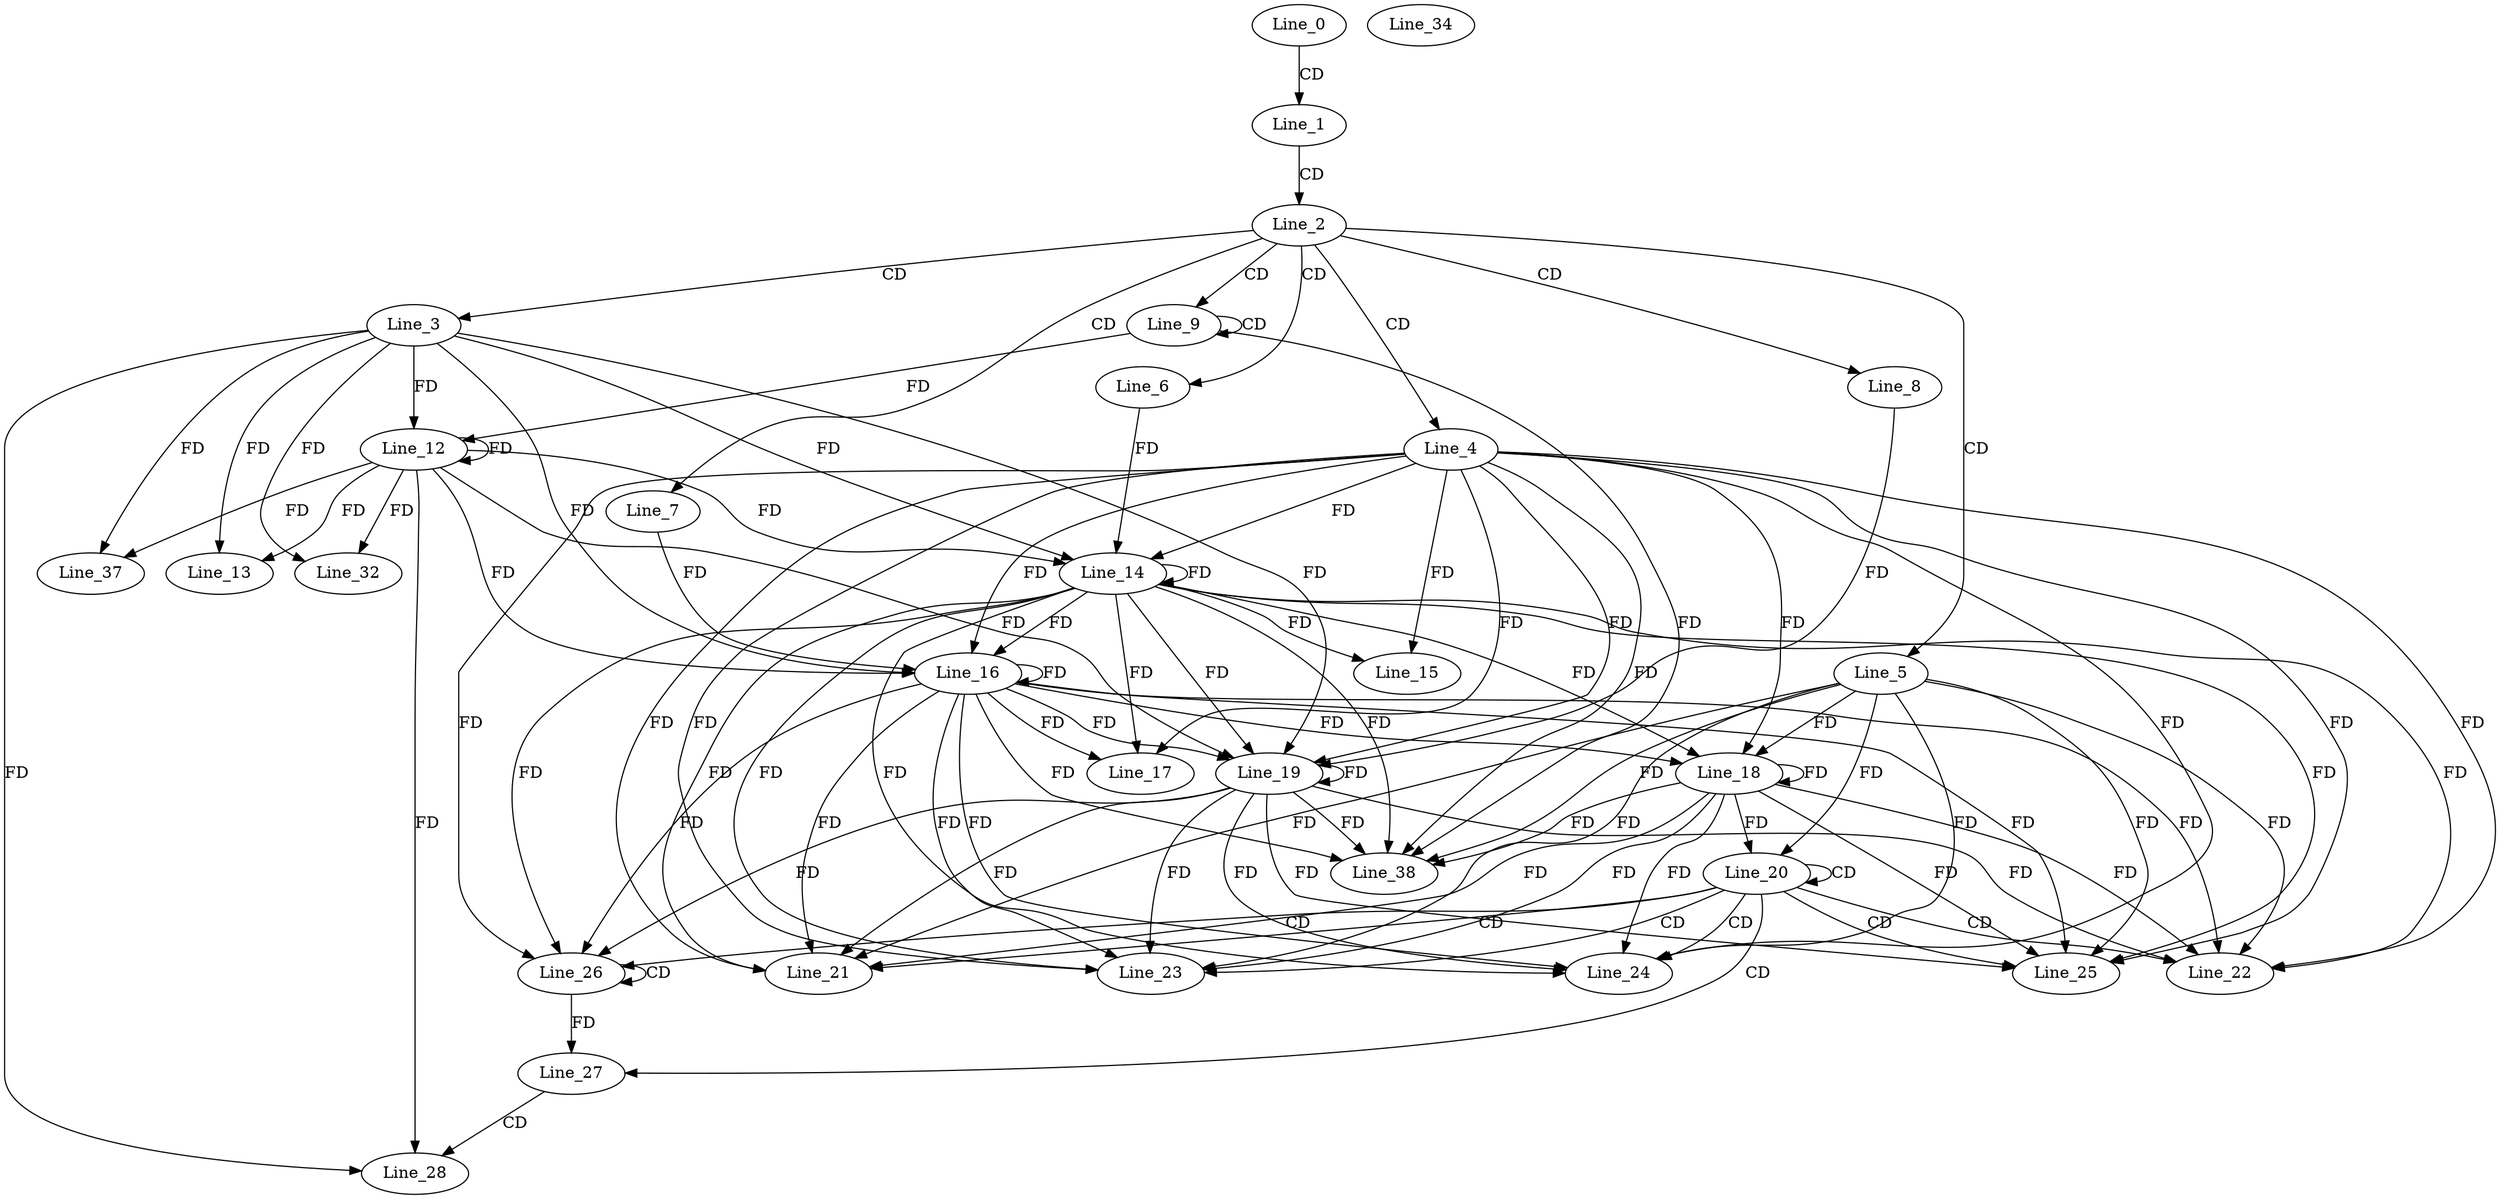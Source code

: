 digraph G {
  Line_0;
  Line_1;
  Line_2;
  Line_3;
  Line_4;
  Line_5;
  Line_6;
  Line_7;
  Line_8;
  Line_9;
  Line_9;
  Line_12;
  Line_12;
  Line_13;
  Line_14;
  Line_14;
  Line_15;
  Line_16;
  Line_16;
  Line_17;
  Line_18;
  Line_18;
  Line_19;
  Line_19;
  Line_20;
  Line_20;
  Line_21;
  Line_21;
  Line_22;
  Line_22;
  Line_23;
  Line_23;
  Line_24;
  Line_24;
  Line_25;
  Line_25;
  Line_26;
  Line_26;
  Line_27;
  Line_28;
  Line_32;
  Line_34;
  Line_37;
  Line_38;
  Line_0 -> Line_1 [ label="CD" ];
  Line_1 -> Line_2 [ label="CD" ];
  Line_2 -> Line_3 [ label="CD" ];
  Line_2 -> Line_4 [ label="CD" ];
  Line_2 -> Line_5 [ label="CD" ];
  Line_2 -> Line_6 [ label="CD" ];
  Line_2 -> Line_7 [ label="CD" ];
  Line_2 -> Line_8 [ label="CD" ];
  Line_2 -> Line_9 [ label="CD" ];
  Line_9 -> Line_9 [ label="CD" ];
  Line_3 -> Line_12 [ label="FD" ];
  Line_12 -> Line_12 [ label="FD" ];
  Line_9 -> Line_12 [ label="FD" ];
  Line_3 -> Line_13 [ label="FD" ];
  Line_12 -> Line_13 [ label="FD" ];
  Line_4 -> Line_14 [ label="FD" ];
  Line_14 -> Line_14 [ label="FD" ];
  Line_3 -> Line_14 [ label="FD" ];
  Line_12 -> Line_14 [ label="FD" ];
  Line_6 -> Line_14 [ label="FD" ];
  Line_4 -> Line_15 [ label="FD" ];
  Line_14 -> Line_15 [ label="FD" ];
  Line_4 -> Line_16 [ label="FD" ];
  Line_14 -> Line_16 [ label="FD" ];
  Line_16 -> Line_16 [ label="FD" ];
  Line_3 -> Line_16 [ label="FD" ];
  Line_12 -> Line_16 [ label="FD" ];
  Line_7 -> Line_16 [ label="FD" ];
  Line_4 -> Line_17 [ label="FD" ];
  Line_14 -> Line_17 [ label="FD" ];
  Line_16 -> Line_17 [ label="FD" ];
  Line_5 -> Line_18 [ label="FD" ];
  Line_18 -> Line_18 [ label="FD" ];
  Line_4 -> Line_18 [ label="FD" ];
  Line_14 -> Line_18 [ label="FD" ];
  Line_16 -> Line_18 [ label="FD" ];
  Line_4 -> Line_19 [ label="FD" ];
  Line_14 -> Line_19 [ label="FD" ];
  Line_16 -> Line_19 [ label="FD" ];
  Line_19 -> Line_19 [ label="FD" ];
  Line_3 -> Line_19 [ label="FD" ];
  Line_12 -> Line_19 [ label="FD" ];
  Line_8 -> Line_19 [ label="FD" ];
  Line_20 -> Line_20 [ label="CD" ];
  Line_5 -> Line_20 [ label="FD" ];
  Line_18 -> Line_20 [ label="FD" ];
  Line_20 -> Line_21 [ label="CD" ];
  Line_4 -> Line_21 [ label="FD" ];
  Line_14 -> Line_21 [ label="FD" ];
  Line_16 -> Line_21 [ label="FD" ];
  Line_19 -> Line_21 [ label="FD" ];
  Line_5 -> Line_21 [ label="FD" ];
  Line_18 -> Line_21 [ label="FD" ];
  Line_20 -> Line_22 [ label="CD" ];
  Line_4 -> Line_22 [ label="FD" ];
  Line_14 -> Line_22 [ label="FD" ];
  Line_16 -> Line_22 [ label="FD" ];
  Line_19 -> Line_22 [ label="FD" ];
  Line_5 -> Line_22 [ label="FD" ];
  Line_18 -> Line_22 [ label="FD" ];
  Line_20 -> Line_23 [ label="CD" ];
  Line_4 -> Line_23 [ label="FD" ];
  Line_14 -> Line_23 [ label="FD" ];
  Line_16 -> Line_23 [ label="FD" ];
  Line_19 -> Line_23 [ label="FD" ];
  Line_5 -> Line_23 [ label="FD" ];
  Line_18 -> Line_23 [ label="FD" ];
  Line_20 -> Line_24 [ label="CD" ];
  Line_4 -> Line_24 [ label="FD" ];
  Line_14 -> Line_24 [ label="FD" ];
  Line_16 -> Line_24 [ label="FD" ];
  Line_19 -> Line_24 [ label="FD" ];
  Line_5 -> Line_24 [ label="FD" ];
  Line_18 -> Line_24 [ label="FD" ];
  Line_20 -> Line_25 [ label="CD" ];
  Line_4 -> Line_25 [ label="FD" ];
  Line_14 -> Line_25 [ label="FD" ];
  Line_16 -> Line_25 [ label="FD" ];
  Line_19 -> Line_25 [ label="FD" ];
  Line_5 -> Line_25 [ label="FD" ];
  Line_18 -> Line_25 [ label="FD" ];
  Line_20 -> Line_26 [ label="CD" ];
  Line_26 -> Line_26 [ label="CD" ];
  Line_4 -> Line_26 [ label="FD" ];
  Line_14 -> Line_26 [ label="FD" ];
  Line_16 -> Line_26 [ label="FD" ];
  Line_19 -> Line_26 [ label="FD" ];
  Line_20 -> Line_27 [ label="CD" ];
  Line_26 -> Line_27 [ label="FD" ];
  Line_27 -> Line_28 [ label="CD" ];
  Line_3 -> Line_28 [ label="FD" ];
  Line_12 -> Line_28 [ label="FD" ];
  Line_3 -> Line_32 [ label="FD" ];
  Line_12 -> Line_32 [ label="FD" ];
  Line_3 -> Line_37 [ label="FD" ];
  Line_12 -> Line_37 [ label="FD" ];
  Line_9 -> Line_38 [ label="FD" ];
  Line_4 -> Line_38 [ label="FD" ];
  Line_14 -> Line_38 [ label="FD" ];
  Line_16 -> Line_38 [ label="FD" ];
  Line_19 -> Line_38 [ label="FD" ];
  Line_5 -> Line_38 [ label="FD" ];
  Line_18 -> Line_38 [ label="FD" ];
}
